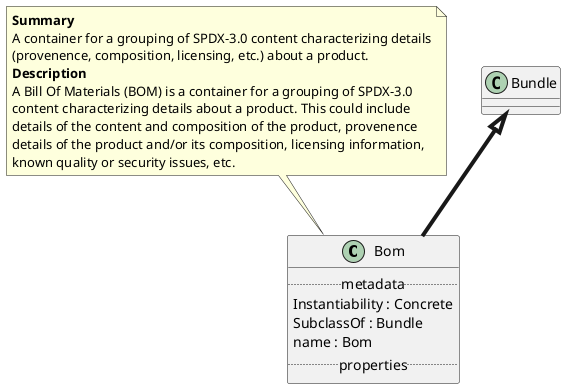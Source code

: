 @startuml
set separator ::
class Bom {
.. metadata ..
    Instantiability : Concrete
    SubclassOf : Bundle
    name : Bom
.. properties ..
}
note top of Bom
<b>Summary</b>
A container for a grouping of SPDX-3.0 content characterizing details
(provenence, composition, licensing, etc.) about a product.
<b>Description</b>
A Bill Of Materials (BOM) is a container for a grouping of SPDX-3.0
content characterizing details about a product. This could include
details of the content and composition of the product, provenence
details of the product and/or its composition, licensing information,
known quality or security issues, etc.
end note
"Bundle" <|-[thickness=4]- "Bom"
@enduml
